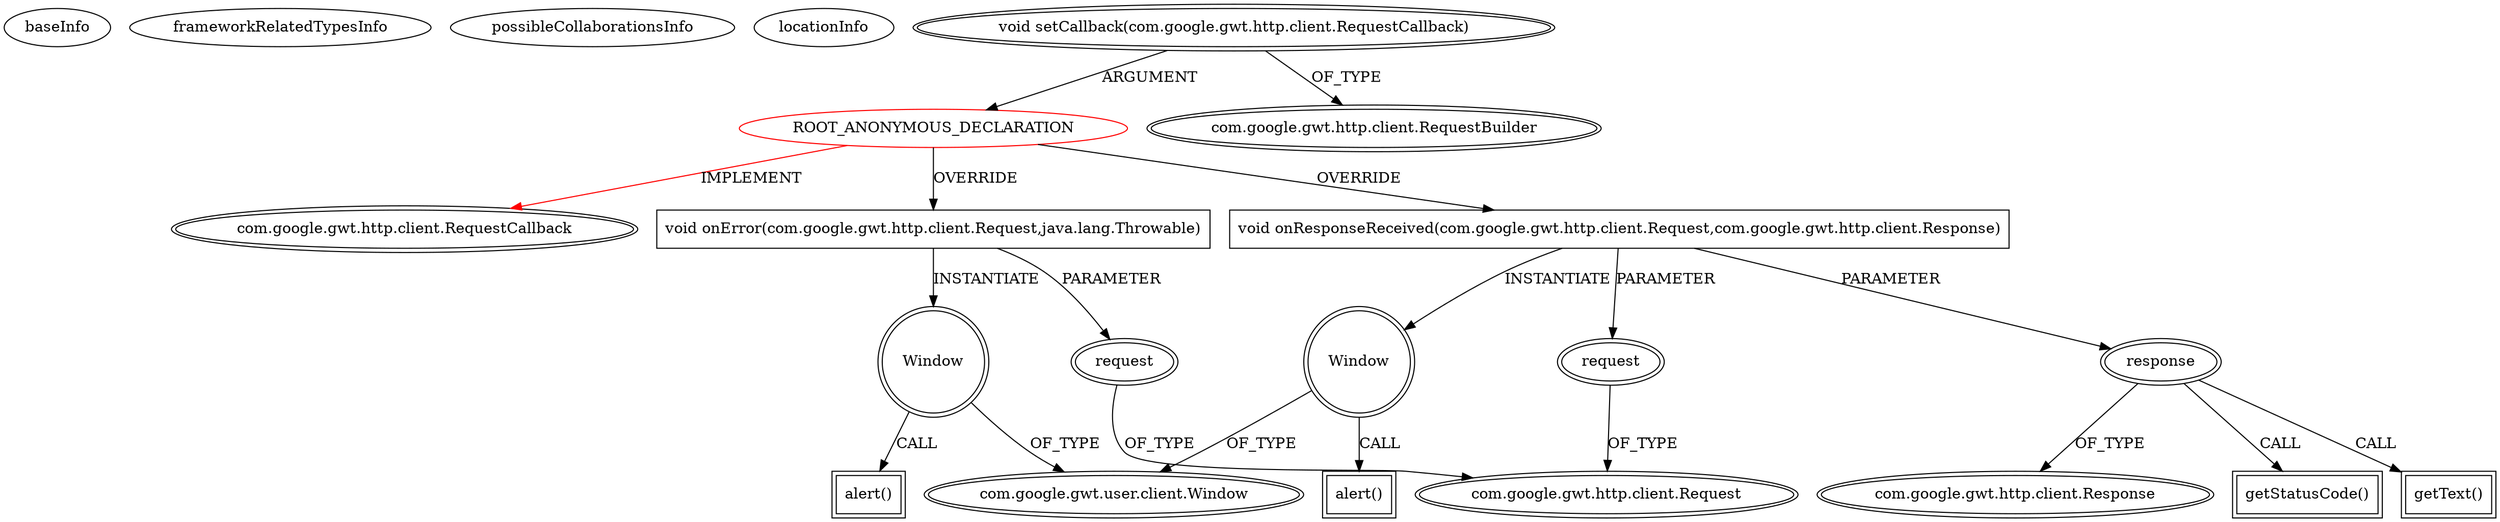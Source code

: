 digraph {
baseInfo[graphId=816,category="extension_graph",isAnonymous=true,possibleRelation=false]
frameworkRelatedTypesInfo[0="com.google.gwt.http.client.RequestCallback"]
possibleCollaborationsInfo[]
locationInfo[projectName="barais-taajerseygwt",filePath="/barais-taajerseygwt/taajerseygwt-master/src/main/java/fr/istic/gla/client/glagerseygwt.java",contextSignature="void onClick(com.google.gwt.event.dom.client.ClickEvent)",graphId="816"]
0[label="ROOT_ANONYMOUS_DECLARATION",vertexType="ROOT_ANONYMOUS_DECLARATION",isFrameworkType=false,color=red]
1[label="com.google.gwt.http.client.RequestCallback",vertexType="FRAMEWORK_INTERFACE_TYPE",isFrameworkType=true,peripheries=2]
2[label="void setCallback(com.google.gwt.http.client.RequestCallback)",vertexType="OUTSIDE_CALL",isFrameworkType=true,peripheries=2]
3[label="com.google.gwt.http.client.RequestBuilder",vertexType="FRAMEWORK_CLASS_TYPE",isFrameworkType=true,peripheries=2]
4[label="void onError(com.google.gwt.http.client.Request,java.lang.Throwable)",vertexType="OVERRIDING_METHOD_DECLARATION",isFrameworkType=false,shape=box]
5[label="request",vertexType="PARAMETER_DECLARATION",isFrameworkType=true,peripheries=2]
6[label="com.google.gwt.http.client.Request",vertexType="FRAMEWORK_CLASS_TYPE",isFrameworkType=true,peripheries=2]
7[label="Window",vertexType="VARIABLE_EXPRESION",isFrameworkType=true,peripheries=2,shape=circle]
9[label="com.google.gwt.user.client.Window",vertexType="FRAMEWORK_CLASS_TYPE",isFrameworkType=true,peripheries=2]
8[label="alert()",vertexType="INSIDE_CALL",isFrameworkType=true,peripheries=2,shape=box]
10[label="void onResponseReceived(com.google.gwt.http.client.Request,com.google.gwt.http.client.Response)",vertexType="OVERRIDING_METHOD_DECLARATION",isFrameworkType=false,shape=box]
11[label="request",vertexType="PARAMETER_DECLARATION",isFrameworkType=true,peripheries=2]
13[label="response",vertexType="PARAMETER_DECLARATION",isFrameworkType=true,peripheries=2]
14[label="com.google.gwt.http.client.Response",vertexType="FRAMEWORK_CLASS_TYPE",isFrameworkType=true,peripheries=2]
16[label="getStatusCode()",vertexType="INSIDE_CALL",isFrameworkType=true,peripheries=2,shape=box]
18[label="getText()",vertexType="INSIDE_CALL",isFrameworkType=true,peripheries=2,shape=box]
19[label="Window",vertexType="VARIABLE_EXPRESION",isFrameworkType=true,peripheries=2,shape=circle]
20[label="alert()",vertexType="INSIDE_CALL",isFrameworkType=true,peripheries=2,shape=box]
0->1[label="IMPLEMENT",color=red]
2->0[label="ARGUMENT"]
2->3[label="OF_TYPE"]
0->4[label="OVERRIDE"]
5->6[label="OF_TYPE"]
4->5[label="PARAMETER"]
4->7[label="INSTANTIATE"]
7->9[label="OF_TYPE"]
7->8[label="CALL"]
0->10[label="OVERRIDE"]
11->6[label="OF_TYPE"]
10->11[label="PARAMETER"]
13->14[label="OF_TYPE"]
10->13[label="PARAMETER"]
13->16[label="CALL"]
13->18[label="CALL"]
10->19[label="INSTANTIATE"]
19->9[label="OF_TYPE"]
19->20[label="CALL"]
}
